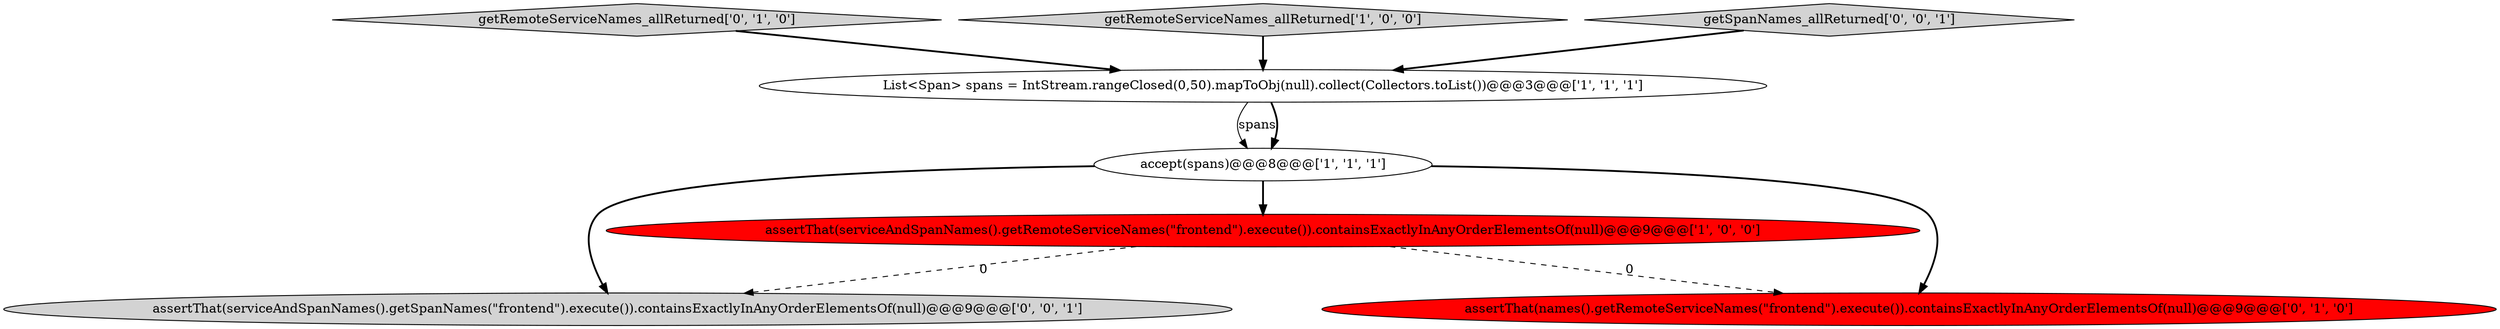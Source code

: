 digraph {
3 [style = filled, label = "accept(spans)@@@8@@@['1', '1', '1']", fillcolor = white, shape = ellipse image = "AAA0AAABBB1BBB"];
6 [style = filled, label = "assertThat(serviceAndSpanNames().getSpanNames(\"frontend\").execute()).containsExactlyInAnyOrderElementsOf(null)@@@9@@@['0', '0', '1']", fillcolor = lightgray, shape = ellipse image = "AAA0AAABBB3BBB"];
5 [style = filled, label = "getRemoteServiceNames_allReturned['0', '1', '0']", fillcolor = lightgray, shape = diamond image = "AAA0AAABBB2BBB"];
2 [style = filled, label = "List<Span> spans = IntStream.rangeClosed(0,50).mapToObj(null).collect(Collectors.toList())@@@3@@@['1', '1', '1']", fillcolor = white, shape = ellipse image = "AAA0AAABBB1BBB"];
1 [style = filled, label = "getRemoteServiceNames_allReturned['1', '0', '0']", fillcolor = lightgray, shape = diamond image = "AAA0AAABBB1BBB"];
0 [style = filled, label = "assertThat(serviceAndSpanNames().getRemoteServiceNames(\"frontend\").execute()).containsExactlyInAnyOrderElementsOf(null)@@@9@@@['1', '0', '0']", fillcolor = red, shape = ellipse image = "AAA1AAABBB1BBB"];
7 [style = filled, label = "getSpanNames_allReturned['0', '0', '1']", fillcolor = lightgray, shape = diamond image = "AAA0AAABBB3BBB"];
4 [style = filled, label = "assertThat(names().getRemoteServiceNames(\"frontend\").execute()).containsExactlyInAnyOrderElementsOf(null)@@@9@@@['0', '1', '0']", fillcolor = red, shape = ellipse image = "AAA1AAABBB2BBB"];
3->6 [style = bold, label=""];
5->2 [style = bold, label=""];
1->2 [style = bold, label=""];
0->4 [style = dashed, label="0"];
2->3 [style = solid, label="spans"];
3->4 [style = bold, label=""];
7->2 [style = bold, label=""];
3->0 [style = bold, label=""];
2->3 [style = bold, label=""];
0->6 [style = dashed, label="0"];
}
